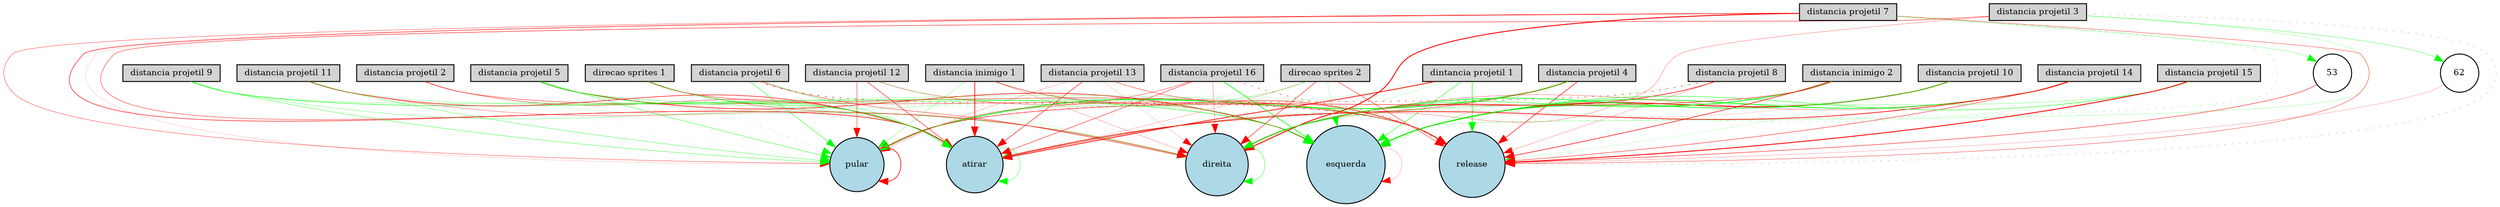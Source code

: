 digraph {
	node [fontsize=9 height=0.2 shape=circle width=0.2]
	"dintancia projetil 1" [fillcolor=lightgray shape=box style=filled]
	"distancia projetil 2" [fillcolor=lightgray shape=box style=filled]
	"distancia projetil 3" [fillcolor=lightgray shape=box style=filled]
	"distancia projetil 4" [fillcolor=lightgray shape=box style=filled]
	"distancia projetil 5" [fillcolor=lightgray shape=box style=filled]
	"distancia projetil 6" [fillcolor=lightgray shape=box style=filled]
	"distancia projetil 7" [fillcolor=lightgray shape=box style=filled]
	"distancia projetil 8" [fillcolor=lightgray shape=box style=filled]
	"distancia projetil 9" [fillcolor=lightgray shape=box style=filled]
	"distancia projetil 10" [fillcolor=lightgray shape=box style=filled]
	"distancia projetil 11" [fillcolor=lightgray shape=box style=filled]
	"distancia projetil 12" [fillcolor=lightgray shape=box style=filled]
	"distancia projetil 13" [fillcolor=lightgray shape=box style=filled]
	"distancia projetil 14" [fillcolor=lightgray shape=box style=filled]
	"distancia projetil 15" [fillcolor=lightgray shape=box style=filled]
	"distancia projetil 16" [fillcolor=lightgray shape=box style=filled]
	"distancia inimigo 1" [fillcolor=lightgray shape=box style=filled]
	"distancia inimigo 2" [fillcolor=lightgray shape=box style=filled]
	"direcao sprites 1" [fillcolor=lightgray shape=box style=filled]
	"direcao sprites 2" [fillcolor=lightgray shape=box style=filled]
	esquerda [fillcolor=lightblue style=filled]
	direita [fillcolor=lightblue style=filled]
	pular [fillcolor=lightblue style=filled]
	atirar [fillcolor=lightblue style=filled]
	release [fillcolor=lightblue style=filled]
	53 [fillcolor=white style=filled]
	62 [fillcolor=white style=filled]
	"dintancia projetil 1" -> esquerda [color=green penwidth=0.424261427543 style=solid]
	"distancia projetil 16" -> atirar [color=red penwidth=0.431608912217 style=solid]
	"distancia inimigo 2" -> direita [color=green penwidth=0.424513946822 style=solid]
	"distancia projetil 13" -> atirar [color=red penwidth=0.508057158552 style=solid]
	"distancia inimigo 1" -> release [color=red penwidth=0.441790098489 style=solid]
	"distancia projetil 12" -> release [color=green penwidth=0.106456545317 style=solid]
	"distancia projetil 10" -> atirar [color=red penwidth=0.11431399723 style=solid]
	"distancia projetil 5" -> direita [color=green penwidth=0.104509276121 style=solid]
	"distancia projetil 16" -> esquerda [color=green penwidth=0.662209193738 style=solid]
	"distancia inimigo 2" -> pular [color=red penwidth=0.46372177647 style=solid]
	direita -> direita [color=green penwidth=0.366530490046 style=solid]
	"distancia projetil 6" -> direita [color=red penwidth=0.371890989778 style=solid]
	"distancia projetil 3" -> direita [color=red penwidth=0.234001955719 style=solid]
	"direcao sprites 1" -> esquerda [color=green penwidth=0.165452249969 style=solid]
	"distancia projetil 14" -> esquerda [color=green penwidth=0.74805446203 style=solid]
	"distancia projetil 12" -> atirar [color=red penwidth=0.48040437787 style=solid]
	"distancia projetil 11" -> pular [color=green penwidth=0.316288980924 style=solid]
	"distancia projetil 6" -> pular [color=green penwidth=0.410221369724 style=solid]
	"distancia projetil 2" -> atirar [color=red penwidth=0.362318789357 style=solid]
	53 -> release [color=red penwidth=0.446658805375 style=solid]
	"distancia projetil 9" -> atirar [color=green penwidth=0.23900399895 style=solid]
	"distancia projetil 4" -> direita [color=green penwidth=0.211248382937 style=solid]
	"distancia projetil 2" -> release [color=red penwidth=0.389565570661 style=solid]
	"distancia projetil 3" -> release [color=red penwidth=0.184365911881 style=dotted]
	"direcao sprites 2" -> pular [color=green penwidth=0.254777823403 style=solid]
	"direcao sprites 1" -> atirar [color=green penwidth=0.461045736118 style=solid]
	"distancia inimigo 1" -> esquerda [color=green penwidth=0.201034107931 style=solid]
	"distancia projetil 12" -> esquerda [color=red penwidth=0.318756867395 style=solid]
	"distancia projetil 8" -> direita [color=red penwidth=0.602357462939 style=solid]
	"distancia projetil 7" -> esquerda [color=green penwidth=0.271192664089 style=dotted]
	"dintancia projetil 1" -> direita [color=green penwidth=0.134791803054 style=solid]
	"distancia projetil 16" -> release [color=red penwidth=0.407737088477 style=dotted]
	"distancia projetil 15" -> direita [color=green penwidth=0.233518364646 style=solid]
	"distancia projetil 13" -> pular [color=red penwidth=0.180868740562 style=solid]
	"distancia projetil 8" -> pular [color=red penwidth=0.464800150078 style=dotted]
	pular -> pular [color=red penwidth=0.698046334183 style=solid]
	"distancia projetil 7" -> atirar [color=red penwidth=0.533450206618 style=solid]
	"distancia projetil 10" -> esquerda [color=red penwidth=0.922320326128 style=solid]
	"distancia projetil 5" -> esquerda [color=red penwidth=0.640385190563 style=solid]
	"distancia projetil 2" -> pular [color=green penwidth=0.115929340001 style=dotted]
	"dintancia projetil 1" -> pular [color=green penwidth=0.123652171656 style=solid]
	"distancia projetil 16" -> direita [color=red penwidth=0.23866640261 style=solid]
	"direcao sprites 2" -> release [color=red penwidth=0.394342700909 style=solid]
	"dintancia projetil 1" -> release [color=green penwidth=0.558911554427 style=solid]
	"distancia projetil 13" -> direita [color=red penwidth=0.120237479309 style=solid]
	"distancia projetil 3" -> esquerda [color=green penwidth=0.15986932871 style=solid]
	"distancia projetil 14" -> direita [color=red penwidth=0.264046485519 style=solid]
	"distancia projetil 7" -> release [color=red penwidth=0.335601514166 style=solid]
	"distancia projetil 11" -> direita [color=red penwidth=0.277118557942 style=solid]
	"distancia projetil 6" -> atirar [color=green penwidth=0.271019049357 style=solid]
	"distancia projetil 9" -> pular [color=green penwidth=0.332503697812 style=solid]
	"distancia projetil 4" -> pular [color=green penwidth=0.858590712682 style=solid]
	"distancia projetil 3" -> atirar [color=red penwidth=0.386436281453 style=solid]
	"direcao sprites 2" -> atirar [color=red penwidth=0.172193543726 style=solid]
	"direcao sprites 1" -> pular [color=green penwidth=0.232440661483 style=dotted]
	"distancia inimigo 1" -> atirar [color=red penwidth=0.732714261472 style=solid]
	"distancia projetil 12" -> direita [color=green penwidth=0.105067265502 style=solid]
	"distancia projetil 10" -> release [color=green penwidth=0.111624954118 style=solid]
	"distancia projetil 11" -> release [color=green penwidth=0.179738927546 style=solid]
	"distancia projetil 5" -> release [color=green penwidth=0.29974616913 style=solid]
	"distancia projetil 6" -> release [color=red penwidth=0.488137207444 style=dotted]
	"distancia projetil 9" -> direita [color=green penwidth=0.236115786973 style=solid]
	"direcao sprites 2" -> esquerda [color=green penwidth=0.161127150402 style=solid]
	"distancia projetil 15" -> esquerda [color=green penwidth=0.441019979708 style=solid]
	"distancia projetil 8" -> atirar [color=green penwidth=0.101050004021 style=solid]
	"distancia projetil 7" -> pular [color=red penwidth=0.318076557498 style=solid]
	"distancia projetil 10" -> direita [color=green penwidth=0.705631998716 style=solid]
	"distancia projetil 5" -> atirar [color=green penwidth=0.433613022058 style=solid]
	"distancia projetil 4" -> release [color=red penwidth=0.563101337345 style=solid]
	"dintancia projetil 1" -> atirar [color=red penwidth=0.79185086993 style=solid]
	"distancia projetil 16" -> pular [color=red penwidth=0.340840372931 style=solid]
	"distancia projetil 15" -> atirar [color=green penwidth=0.262834633036 style=dotted]
	"distancia inimigo 2" -> esquerda [color=green penwidth=0.731613508751 style=solid]
	"distancia projetil 13" -> esquerda [color=green penwidth=0.156617647106 style=dotted]
	"distancia projetil 8" -> esquerda [color=red penwidth=0.110443542976 style=solid]
	"distancia projetil 8" -> release [color=red penwidth=0.195431106324 style=solid]
	atirar -> atirar [color=green penwidth=0.319164975696 style=solid]
	"distancia projetil 6" -> esquerda [color=green penwidth=0.275919139261 style=dotted]
	"distancia projetil 4" -> atirar [color=red penwidth=0.439919453272 style=solid]
	"distancia projetil 3" -> pular [color=red penwidth=0.109638694515 style=solid]
	62 -> release [color=red penwidth=0.172556756237 style=solid]
	"distancia projetil 15" -> release [color=red penwidth=0.923796306729 style=solid]
	"direcao sprites 1" -> direita [color=red penwidth=0.323567766646 style=solid]
	esquerda -> esquerda [color=red penwidth=0.183857568464 style=solid]
	"distancia projetil 14" -> atirar [color=red penwidth=0.718415821142 style=solid]
	"distancia inimigo 1" -> pular [color=green penwidth=0.23334011097 style=solid]
	"distancia projetil 3" -> 62 [color=green penwidth=0.3 style=solid]
	"distancia projetil 12" -> pular [color=red penwidth=0.392366322299 style=solid]
	"distancia projetil 2" -> direita [color=green penwidth=0.111169336817 style=solid]
	"distancia projetil 11" -> atirar [color=red penwidth=0.569229152111 style=solid]
	"distancia projetil 9" -> esquerda [color=green penwidth=0.487393509374 style=solid]
	"distancia projetil 4" -> esquerda [color=green penwidth=0.199232079001 style=solid]
	"distancia projetil 7" -> 53 [color=green penwidth=0.217719589012 style=solid]
	"direcao sprites 2" -> direita [color=red penwidth=0.468999727947 style=solid]
	"distancia inimigo 2" -> release [color=red penwidth=0.616266209058 style=solid]
	"direcao sprites 1" -> release [color=red penwidth=0.357133501558 style=solid]
	"distancia projetil 13" -> release [color=red penwidth=0.359640716027 style=solid]
	"distancia projetil 14" -> release [color=red penwidth=0.425860803131 style=solid]
	"distancia inimigo 1" -> direita [color=red penwidth=0.192456528654 style=solid]
	"distancia projetil 7" -> direita [color=red penwidth=0.957816394879 style=solid]
	"distancia projetil 5" -> pular [color=green penwidth=0.363011624429 style=solid]
}
